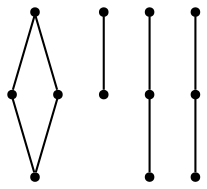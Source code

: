 graph {
  node [shape=point,comment="{\"directed\":false,\"doi\":\"10.1007/978-3-030-92931-2_28\",\"figure\":\"6 (1)\"}"]

  v0 [pos="1503.6436462703084,1431.605795307727"]
  v1 [pos="1462.378832843102,1607.4233262730286"]
  v2 [pos="1427.5232232125022,1480.5837922439757"]
  v3 [pos="1445.6761903432289,1676.1084040959602"]
  v4 [pos="1305.6163415218268,1572.2681373430687"]
  v5 [pos="1330.3369747860636,1444.8952302032853"]
  v6 [pos="1127.3170890104489,1412.9363375041266"]
  v7 [pos="1207.158960625607,1431.7516653501705"]
  v8 [pos="1143.4988151925406,1570.9554341363548"]
  v9 [pos="1211.472162998056,1623.371487504525"]
  v10 [pos="1066.294845497162,1519.6812875782098"]
  v11 [pos="1079.0677237833045,1666.802861920176"]

  v0 -- v6 [id="-1",pos="1503.6436462703084,1431.605795307727 1499.1660068657818,1429.5229728018369 1494.5138939655494,1427.4778234113303 1489.7207078616816,1425.4923525786116 1429.2360408316129,1400.430302313408 1346.2770649809033,1384.8780377184646 1221.844705692938,1395.2462565068524 1184.243847998985,1399.9456108127567 1153.034011656138,1405.976822792497 1127.3170890104489,1412.9363375041266"]
  v0 -- v3 [id="-2",pos="1503.6436462703084,1431.605795307727 1556.0872208513133,1456.060080493227 1589.3317330569869,1488.2633919232617 1602.0594403413534,1524.8653333847653 1615.8908114284952,1564.6170183426514 1605.5182687336132,1609.552749107093 1557.127228511838,1638.9321456677349 1529.349567137867,1655.7941683854374 1489.0432541927835,1667.533031698687 1445.6761903432289,1676.1084040959602"]
  v1 -- v4 [id="-4",pos="1462.378832843102,1607.4233262730286 1403.044480289188,1592.7794746799796 1385.8291879658345,1586.1826387239005 1370.6267234162906,1580.5068061221152 1355.42858287915,1574.83097352033 1342.2431429389837,1570.067750704572 1305.6163415218268,1572.2681373430687"]
  v2 -- v5 [id="-5",pos="1427.5232232125022,1480.5837922439757 1393.9512093815524,1448.8458030005486 1371.3643490615864,1443.3450907548613 1352.2361899570446,1443.0449571017084 1344.3891134916184,1442.9201882476686 1337.1253239307437,1443.667515049915 1330.3369747860636,1444.8952302032853"]
  v3 -- v11 [id="-6",pos="1445.6761903432289,1676.1084040959602 1413.5151661827776,1682.4731411952323 1379.6631983557818,1687.0954966096706 1348.0064155886155,1690.777182043254 1273.6905046482404,1699.4159442429868 1211.472162998056,1702.874857420297 1156.163465991761,1692.502441847776 1128.16902812016,1687.2538065927047 1101.94523811119,1678.4618332397865 1079.0677237833045,1666.802861920176"]
  v5 -- v7 [id="-7",pos="1330.3369747860636,1444.8952302032853 1320.561098010499,1446.6757571575508 1311.7627073358046,1449.456369676313 1303.5993169124492,1452.0962758992496 1289.7679458253074,1456.5761521983868 1277.7618166797663,1460.6434718997155 1260.9258928563986,1459.468245167179 1244.0856450206275,1458.305608787042 1222.4156025070297,1451.8963563641835 1207.158960625607,1431.7516653501705"]
  v6 -- v11 [id="-9",pos="1127.3170890104489,1412.9363375041266 1038.4585906344832,1437.001592959632 1010.9246292040693,1472.638057329993 998.8967185181418,1506.7167855147727 983.3400664820206,1550.785816768097 993.7125455884849,1592.2668311393613 1023.0922386290296,1625.1009440931803 1037.5992113528796,1641.3156065206122 1056.741456959112,1655.4230142895258 1079.0677237833045,1666.802861920176"]
  v8 -- v9 [id="-10",pos="1143.4988151925406,1570.9554341363548 1175.1788192433069,1576.7146937196944 1190.7272047851275,1581.8987395262502 1211.472162998056,1623.371487504525"]
  v10 -- v8 [id="-11",pos="1066.294845497162,1519.6812875782098 1076.667388192044,1561.1582323406178 1118.1406444524644,1566.3422781471736 1143.4988151925406,1570.9554341363548"]
}